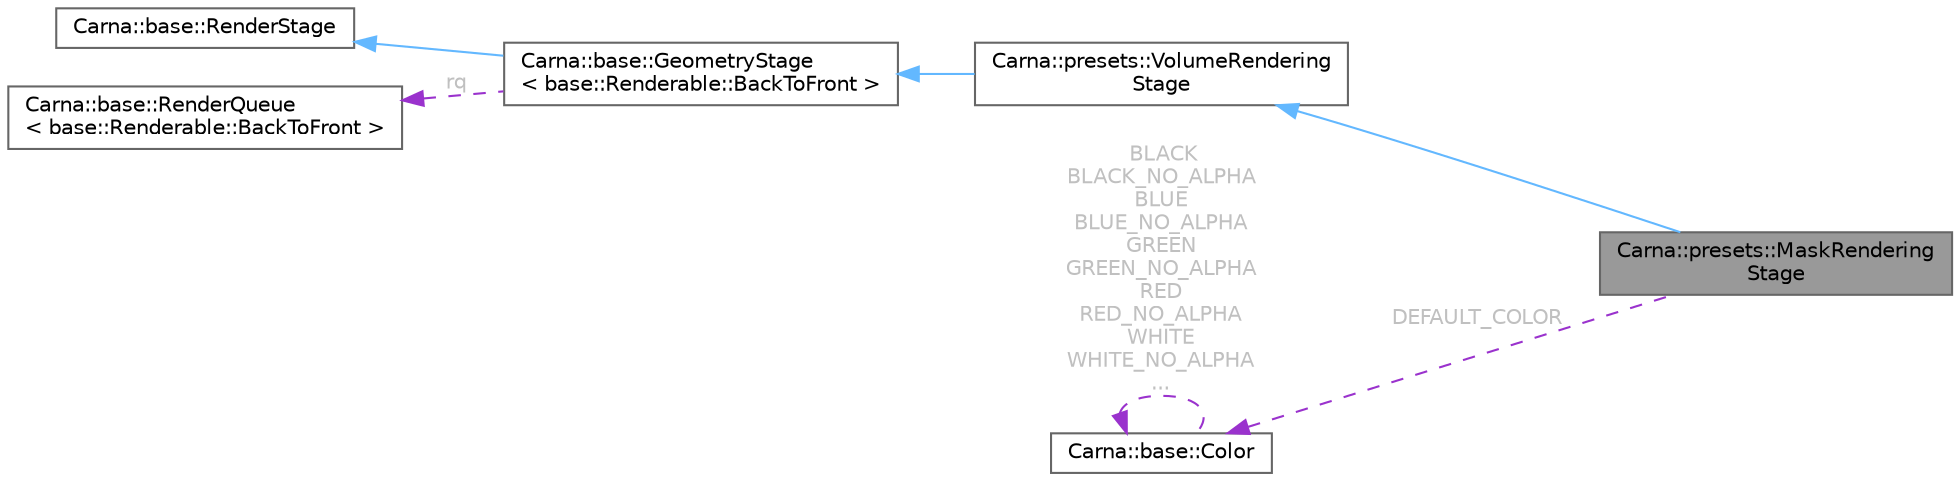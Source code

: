 digraph "Carna::presets::MaskRenderingStage"
{
 // LATEX_PDF_SIZE
  bgcolor="transparent";
  edge [fontname=Helvetica,fontsize=10,labelfontname=Helvetica,labelfontsize=10];
  node [fontname=Helvetica,fontsize=10,shape=box,height=0.2,width=0.4];
  rankdir="LR";
  Node1 [id="Node000001",label="Carna::presets::MaskRendering\lStage",height=0.2,width=0.4,color="gray40", fillcolor="grey60", style="filled", fontcolor="black",tooltip="Renders 3D masks."];
  Node2 -> Node1 [id="edge1_Node000001_Node000002",dir="back",color="steelblue1",style="solid",tooltip=" "];
  Node2 [id="Node000002",label="Carna::presets::VolumeRendering\lStage",height=0.2,width=0.4,color="gray40", fillcolor="white", style="filled",URL="$classCarna_1_1presets_1_1VolumeRenderingStage.html",tooltip="Defines abstract base class for rendering stages that render volume geometries in the scene."];
  Node3 -> Node2 [id="edge2_Node000002_Node000003",dir="back",color="steelblue1",style="solid",tooltip=" "];
  Node3 [id="Node000003",label="Carna::base::GeometryStage\l\< base::Renderable::BackToFront \>",height=0.2,width=0.4,color="gray40", fillcolor="white", style="filled",URL="$classCarna_1_1base_1_1GeometryStage.html",tooltip=" "];
  Node4 -> Node3 [id="edge3_Node000003_Node000004",dir="back",color="steelblue1",style="solid",tooltip=" "];
  Node4 [id="Node000004",label="Carna::base::RenderStage",height=0.2,width=0.4,color="gray40", fillcolor="white", style="filled",URL="$classCarna_1_1base_1_1RenderStage.html",tooltip="Base abstract class of each rendering stage. Refer to the documentation of the rendering process."];
  Node5 -> Node3 [id="edge4_Node000003_Node000005",dir="back",color="darkorchid3",style="dashed",tooltip=" ",label=" rq",fontcolor="grey" ];
  Node5 [id="Node000005",label="Carna::base::RenderQueue\l\< base::Renderable::BackToFront \>",height=0.2,width=0.4,color="gray40", fillcolor="white", style="filled",URL="$classCarna_1_1base_1_1RenderQueue.html",tooltip=" "];
  Node6 -> Node1 [id="edge5_Node000001_Node000006",dir="back",color="darkorchid3",style="dashed",tooltip=" ",label=" DEFAULT_COLOR",fontcolor="grey" ];
  Node6 [id="Node000006",label="Carna::base::Color",height=0.2,width=0.4,color="gray40", fillcolor="white", style="filled",URL="$classCarna_1_1base_1_1Color.html",tooltip="Represents a color. Objects from this class are copyable and assignable."];
  Node6 -> Node6 [id="edge6_Node000006_Node000006",dir="back",color="darkorchid3",style="dashed",tooltip=" ",label=" BLACK\nBLACK_NO_ALPHA\nBLUE\nBLUE_NO_ALPHA\nGREEN\nGREEN_NO_ALPHA\nRED\nRED_NO_ALPHA\nWHITE\nWHITE_NO_ALPHA\n...",fontcolor="grey" ];
}
